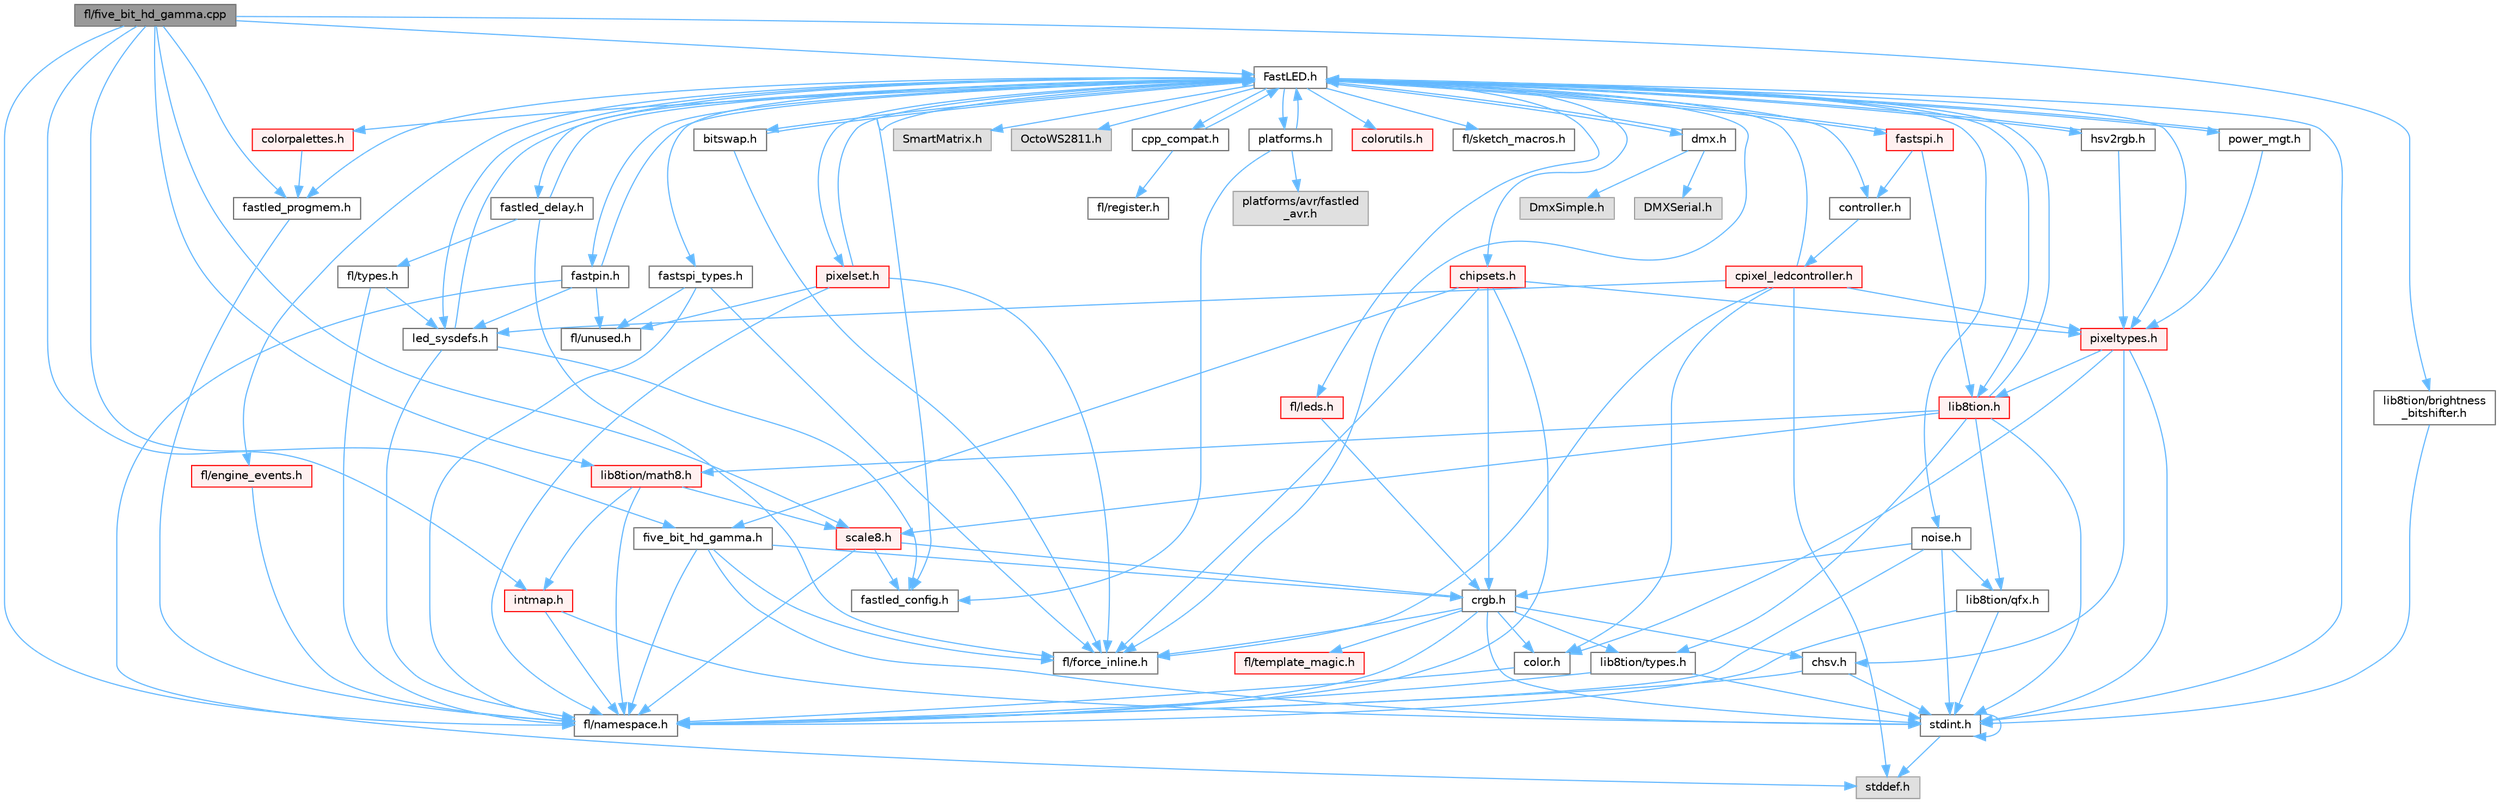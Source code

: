 digraph "fl/five_bit_hd_gamma.cpp"
{
 // INTERACTIVE_SVG=YES
 // LATEX_PDF_SIZE
  bgcolor="transparent";
  edge [fontname=Helvetica,fontsize=10,labelfontname=Helvetica,labelfontsize=10];
  node [fontname=Helvetica,fontsize=10,shape=box,height=0.2,width=0.4];
  Node1 [id="Node000001",label="fl/five_bit_hd_gamma.cpp",height=0.2,width=0.4,color="gray40", fillcolor="grey60", style="filled", fontcolor="black",tooltip="Defines functions for five-bit gamma correction."];
  Node1 -> Node2 [id="edge1_Node000001_Node000002",color="steelblue1",style="solid",tooltip=" "];
  Node2 [id="Node000002",label="five_bit_hd_gamma.h",height=0.2,width=0.4,color="grey40", fillcolor="white", style="filled",URL="$dc/d44/five__bit__hd__gamma_8h.html",tooltip="Declares functions for five-bit gamma correction."];
  Node2 -> Node3 [id="edge2_Node000002_Node000003",color="steelblue1",style="solid",tooltip=" "];
  Node3 [id="Node000003",label="stdint.h",height=0.2,width=0.4,color="grey40", fillcolor="white", style="filled",URL="$df/dd8/stdint_8h.html",tooltip=" "];
  Node3 -> Node4 [id="edge3_Node000003_Node000004",color="steelblue1",style="solid",tooltip=" "];
  Node4 [id="Node000004",label="stddef.h",height=0.2,width=0.4,color="grey60", fillcolor="#E0E0E0", style="filled",tooltip=" "];
  Node3 -> Node3 [id="edge4_Node000003_Node000003",color="steelblue1",style="solid",tooltip=" "];
  Node2 -> Node5 [id="edge5_Node000002_Node000005",color="steelblue1",style="solid",tooltip=" "];
  Node5 [id="Node000005",label="crgb.h",height=0.2,width=0.4,color="grey40", fillcolor="white", style="filled",URL="$db/dd1/crgb_8h.html",tooltip="Defines the red, green, and blue (RGB) pixel struct."];
  Node5 -> Node3 [id="edge6_Node000005_Node000003",color="steelblue1",style="solid",tooltip=" "];
  Node5 -> Node6 [id="edge7_Node000005_Node000006",color="steelblue1",style="solid",tooltip=" "];
  Node6 [id="Node000006",label="chsv.h",height=0.2,width=0.4,color="grey40", fillcolor="white", style="filled",URL="$d8/dd0/chsv_8h.html",tooltip="Defines the hue, saturation, and value (HSV) pixel struct."];
  Node6 -> Node3 [id="edge8_Node000006_Node000003",color="steelblue1",style="solid",tooltip=" "];
  Node6 -> Node7 [id="edge9_Node000006_Node000007",color="steelblue1",style="solid",tooltip=" "];
  Node7 [id="Node000007",label="fl/namespace.h",height=0.2,width=0.4,color="grey40", fillcolor="white", style="filled",URL="$df/d2a/namespace_8h.html",tooltip="Implements the FastLED namespace macros."];
  Node5 -> Node7 [id="edge10_Node000005_Node000007",color="steelblue1",style="solid",tooltip=" "];
  Node5 -> Node8 [id="edge11_Node000005_Node000008",color="steelblue1",style="solid",tooltip=" "];
  Node8 [id="Node000008",label="color.h",height=0.2,width=0.4,color="grey40", fillcolor="white", style="filled",URL="$d2/d6b/src_2color_8h.html",tooltip="Contains definitions for color correction and temperature."];
  Node8 -> Node7 [id="edge12_Node000008_Node000007",color="steelblue1",style="solid",tooltip=" "];
  Node5 -> Node9 [id="edge13_Node000005_Node000009",color="steelblue1",style="solid",tooltip=" "];
  Node9 [id="Node000009",label="lib8tion/types.h",height=0.2,width=0.4,color="grey40", fillcolor="white", style="filled",URL="$d9/ddf/lib8tion_2types_8h.html",tooltip="Defines fractional types used for lib8tion functions."];
  Node9 -> Node3 [id="edge14_Node000009_Node000003",color="steelblue1",style="solid",tooltip=" "];
  Node9 -> Node7 [id="edge15_Node000009_Node000007",color="steelblue1",style="solid",tooltip=" "];
  Node5 -> Node10 [id="edge16_Node000005_Node000010",color="steelblue1",style="solid",tooltip=" "];
  Node10 [id="Node000010",label="fl/force_inline.h",height=0.2,width=0.4,color="grey40", fillcolor="white", style="filled",URL="$d4/d64/force__inline_8h.html",tooltip=" "];
  Node5 -> Node11 [id="edge17_Node000005_Node000011",color="steelblue1",style="solid",tooltip=" "];
  Node11 [id="Node000011",label="fl/template_magic.h",height=0.2,width=0.4,color="red", fillcolor="#FFF0F0", style="filled",URL="$d8/d0c/template__magic_8h.html",tooltip=" "];
  Node2 -> Node10 [id="edge18_Node000002_Node000010",color="steelblue1",style="solid",tooltip=" "];
  Node2 -> Node7 [id="edge19_Node000002_Node000007",color="steelblue1",style="solid",tooltip=" "];
  Node1 -> Node13 [id="edge20_Node000001_Node000013",color="steelblue1",style="solid",tooltip=" "];
  Node13 [id="Node000013",label="FastLED.h",height=0.2,width=0.4,color="grey40", fillcolor="white", style="filled",URL="$db/d97/_fast_l_e_d_8h.html",tooltip="central include file for FastLED, defines the CFastLED class/object"];
  Node13 -> Node3 [id="edge21_Node000013_Node000003",color="steelblue1",style="solid",tooltip=" "];
  Node13 -> Node14 [id="edge22_Node000013_Node000014",color="steelblue1",style="solid",tooltip=" "];
  Node14 [id="Node000014",label="SmartMatrix.h",height=0.2,width=0.4,color="grey60", fillcolor="#E0E0E0", style="filled",tooltip=" "];
  Node13 -> Node15 [id="edge23_Node000013_Node000015",color="steelblue1",style="solid",tooltip=" "];
  Node15 [id="Node000015",label="OctoWS2811.h",height=0.2,width=0.4,color="grey60", fillcolor="#E0E0E0", style="filled",tooltip=" "];
  Node13 -> Node10 [id="edge24_Node000013_Node000010",color="steelblue1",style="solid",tooltip=" "];
  Node13 -> Node16 [id="edge25_Node000013_Node000016",color="steelblue1",style="solid",tooltip=" "];
  Node16 [id="Node000016",label="cpp_compat.h",height=0.2,width=0.4,color="grey40", fillcolor="white", style="filled",URL="$d9/d13/cpp__compat_8h.html",tooltip="Compatibility functions based on C++ version."];
  Node16 -> Node13 [id="edge26_Node000016_Node000013",color="steelblue1",style="solid",tooltip=" "];
  Node16 -> Node17 [id="edge27_Node000016_Node000017",color="steelblue1",style="solid",tooltip=" "];
  Node17 [id="Node000017",label="fl/register.h",height=0.2,width=0.4,color="grey40", fillcolor="white", style="filled",URL="$df/d80/register_8h.html",tooltip=" "];
  Node13 -> Node18 [id="edge28_Node000013_Node000018",color="steelblue1",style="solid",tooltip=" "];
  Node18 [id="Node000018",label="fastled_config.h",height=0.2,width=0.4,color="grey40", fillcolor="white", style="filled",URL="$d5/d11/fastled__config_8h.html",tooltip="Contains definitions that can be used to configure FastLED at compile time."];
  Node13 -> Node19 [id="edge29_Node000013_Node000019",color="steelblue1",style="solid",tooltip=" "];
  Node19 [id="Node000019",label="led_sysdefs.h",height=0.2,width=0.4,color="grey40", fillcolor="white", style="filled",URL="$d9/d3e/led__sysdefs_8h.html",tooltip="Determines which platform system definitions to include."];
  Node19 -> Node13 [id="edge30_Node000019_Node000013",color="steelblue1",style="solid",tooltip=" "];
  Node19 -> Node18 [id="edge31_Node000019_Node000018",color="steelblue1",style="solid",tooltip=" "];
  Node19 -> Node7 [id="edge32_Node000019_Node000007",color="steelblue1",style="solid",tooltip=" "];
  Node13 -> Node20 [id="edge33_Node000013_Node000020",color="steelblue1",style="solid",tooltip=" "];
  Node20 [id="Node000020",label="fastled_delay.h",height=0.2,width=0.4,color="grey40", fillcolor="white", style="filled",URL="$d0/da8/fastled__delay_8h.html",tooltip="Utility functions and classes for managing delay cycles."];
  Node20 -> Node13 [id="edge34_Node000020_Node000013",color="steelblue1",style="solid",tooltip=" "];
  Node20 -> Node21 [id="edge35_Node000020_Node000021",color="steelblue1",style="solid",tooltip=" "];
  Node21 [id="Node000021",label="fl/types.h",height=0.2,width=0.4,color="grey40", fillcolor="white", style="filled",URL="$d7/da1/fl_2types_8h.html",tooltip=" "];
  Node21 -> Node7 [id="edge36_Node000021_Node000007",color="steelblue1",style="solid",tooltip=" "];
  Node21 -> Node19 [id="edge37_Node000021_Node000019",color="steelblue1",style="solid",tooltip=" "];
  Node20 -> Node10 [id="edge38_Node000020_Node000010",color="steelblue1",style="solid",tooltip=" "];
  Node13 -> Node22 [id="edge39_Node000013_Node000022",color="steelblue1",style="solid",tooltip=" "];
  Node22 [id="Node000022",label="bitswap.h",height=0.2,width=0.4,color="grey40", fillcolor="white", style="filled",URL="$de/ded/bitswap_8h.html",tooltip="Functions for doing a rotation of bits/bytes used by parallel output."];
  Node22 -> Node13 [id="edge40_Node000022_Node000013",color="steelblue1",style="solid",tooltip=" "];
  Node22 -> Node10 [id="edge41_Node000022_Node000010",color="steelblue1",style="solid",tooltip=" "];
  Node13 -> Node23 [id="edge42_Node000013_Node000023",color="steelblue1",style="solid",tooltip=" "];
  Node23 [id="Node000023",label="controller.h",height=0.2,width=0.4,color="grey40", fillcolor="white", style="filled",URL="$d2/dd9/controller_8h.html",tooltip="deprecated: base definitions used by led controllers for writing out led data"];
  Node23 -> Node24 [id="edge43_Node000023_Node000024",color="steelblue1",style="solid",tooltip=" "];
  Node24 [id="Node000024",label="cpixel_ledcontroller.h",height=0.2,width=0.4,color="red", fillcolor="#FFF0F0", style="filled",URL="$d9/d57/cpixel__ledcontroller_8h.html",tooltip="defines the templated version of the CLEDController class"];
  Node24 -> Node4 [id="edge44_Node000024_Node000004",color="steelblue1",style="solid",tooltip=" "];
  Node24 -> Node13 [id="edge45_Node000024_Node000013",color="steelblue1",style="solid",tooltip=" "];
  Node24 -> Node19 [id="edge46_Node000024_Node000019",color="steelblue1",style="solid",tooltip=" "];
  Node24 -> Node25 [id="edge47_Node000024_Node000025",color="steelblue1",style="solid",tooltip=" "];
  Node25 [id="Node000025",label="pixeltypes.h",height=0.2,width=0.4,color="red", fillcolor="#FFF0F0", style="filled",URL="$d2/dba/pixeltypes_8h.html",tooltip="Includes defintions for RGB and HSV pixels."];
  Node25 -> Node3 [id="edge48_Node000025_Node000003",color="steelblue1",style="solid",tooltip=" "];
  Node25 -> Node26 [id="edge49_Node000025_Node000026",color="steelblue1",style="solid",tooltip=" "];
  Node26 [id="Node000026",label="lib8tion.h",height=0.2,width=0.4,color="red", fillcolor="#FFF0F0", style="filled",URL="$df/da5/lib8tion_8h.html",tooltip="Fast, efficient 8-bit math functions specifically designed for high-performance LED programming."];
  Node26 -> Node13 [id="edge50_Node000026_Node000013",color="steelblue1",style="solid",tooltip=" "];
  Node26 -> Node9 [id="edge51_Node000026_Node000009",color="steelblue1",style="solid",tooltip=" "];
  Node26 -> Node3 [id="edge52_Node000026_Node000003",color="steelblue1",style="solid",tooltip=" "];
  Node26 -> Node28 [id="edge53_Node000026_Node000028",color="steelblue1",style="solid",tooltip=" "];
  Node28 [id="Node000028",label="lib8tion/qfx.h",height=0.2,width=0.4,color="grey40", fillcolor="white", style="filled",URL="$d2/d19/qfx_8h.html",tooltip=" "];
  Node28 -> Node3 [id="edge54_Node000028_Node000003",color="steelblue1",style="solid",tooltip=" "];
  Node28 -> Node7 [id="edge55_Node000028_Node000007",color="steelblue1",style="solid",tooltip=" "];
  Node26 -> Node47 [id="edge56_Node000026_Node000047",color="steelblue1",style="solid",tooltip=" "];
  Node47 [id="Node000047",label="lib8tion/math8.h",height=0.2,width=0.4,color="red", fillcolor="#FFF0F0", style="filled",URL="$d5/dd1/math8_8h.html",tooltip="Fast, efficient 8-bit math functions specifically designed for high-performance LED programming."];
  Node47 -> Node48 [id="edge57_Node000047_Node000048",color="steelblue1",style="solid",tooltip=" "];
  Node48 [id="Node000048",label="scale8.h",height=0.2,width=0.4,color="red", fillcolor="#FFF0F0", style="filled",URL="$db/d91/scale8_8h.html",tooltip="Fast, efficient 8-bit scaling functions specifically designed for high-performance LED programming."];
  Node48 -> Node5 [id="edge58_Node000048_Node000005",color="steelblue1",style="solid",tooltip=" "];
  Node48 -> Node7 [id="edge59_Node000048_Node000007",color="steelblue1",style="solid",tooltip=" "];
  Node48 -> Node18 [id="edge60_Node000048_Node000018",color="steelblue1",style="solid",tooltip=" "];
  Node47 -> Node49 [id="edge61_Node000047_Node000049",color="steelblue1",style="solid",tooltip=" "];
  Node49 [id="Node000049",label="intmap.h",height=0.2,width=0.4,color="red", fillcolor="#FFF0F0", style="filled",URL="$d8/d54/intmap_8h.html",tooltip="Defines integer mapping functions."];
  Node49 -> Node7 [id="edge62_Node000049_Node000007",color="steelblue1",style="solid",tooltip=" "];
  Node49 -> Node3 [id="edge63_Node000049_Node000003",color="steelblue1",style="solid",tooltip=" "];
  Node47 -> Node7 [id="edge64_Node000047_Node000007",color="steelblue1",style="solid",tooltip=" "];
  Node26 -> Node48 [id="edge65_Node000026_Node000048",color="steelblue1",style="solid",tooltip=" "];
  Node25 -> Node8 [id="edge66_Node000025_Node000008",color="steelblue1",style="solid",tooltip=" "];
  Node25 -> Node6 [id="edge67_Node000025_Node000006",color="steelblue1",style="solid",tooltip=" "];
  Node24 -> Node8 [id="edge68_Node000024_Node000008",color="steelblue1",style="solid",tooltip=" "];
  Node24 -> Node10 [id="edge69_Node000024_Node000010",color="steelblue1",style="solid",tooltip=" "];
  Node13 -> Node70 [id="edge70_Node000013_Node000070",color="steelblue1",style="solid",tooltip=" "];
  Node70 [id="Node000070",label="fastpin.h",height=0.2,width=0.4,color="grey40", fillcolor="white", style="filled",URL="$db/d65/fastpin_8h.html",tooltip="Class base definitions for defining fast pin access."];
  Node70 -> Node13 [id="edge71_Node000070_Node000013",color="steelblue1",style="solid",tooltip=" "];
  Node70 -> Node19 [id="edge72_Node000070_Node000019",color="steelblue1",style="solid",tooltip=" "];
  Node70 -> Node4 [id="edge73_Node000070_Node000004",color="steelblue1",style="solid",tooltip=" "];
  Node70 -> Node42 [id="edge74_Node000070_Node000042",color="steelblue1",style="solid",tooltip=" "];
  Node42 [id="Node000042",label="fl/unused.h",height=0.2,width=0.4,color="grey40", fillcolor="white", style="filled",URL="$d8/d4b/unused_8h.html",tooltip=" "];
  Node13 -> Node71 [id="edge75_Node000013_Node000071",color="steelblue1",style="solid",tooltip=" "];
  Node71 [id="Node000071",label="fastspi_types.h",height=0.2,width=0.4,color="grey40", fillcolor="white", style="filled",URL="$d2/ddb/fastspi__types_8h.html",tooltip="Data types and constants used by SPI interfaces."];
  Node71 -> Node10 [id="edge76_Node000071_Node000010",color="steelblue1",style="solid",tooltip=" "];
  Node71 -> Node7 [id="edge77_Node000071_Node000007",color="steelblue1",style="solid",tooltip=" "];
  Node71 -> Node42 [id="edge78_Node000071_Node000042",color="steelblue1",style="solid",tooltip=" "];
  Node13 -> Node72 [id="edge79_Node000013_Node000072",color="steelblue1",style="solid",tooltip=" "];
  Node72 [id="Node000072",label="dmx.h",height=0.2,width=0.4,color="grey40", fillcolor="white", style="filled",URL="$d3/de1/dmx_8h.html",tooltip="Defines the DMX512-based LED controllers."];
  Node72 -> Node13 [id="edge80_Node000072_Node000013",color="steelblue1",style="solid",tooltip=" "];
  Node72 -> Node73 [id="edge81_Node000072_Node000073",color="steelblue1",style="solid",tooltip=" "];
  Node73 [id="Node000073",label="DmxSimple.h",height=0.2,width=0.4,color="grey60", fillcolor="#E0E0E0", style="filled",tooltip=" "];
  Node72 -> Node74 [id="edge82_Node000072_Node000074",color="steelblue1",style="solid",tooltip=" "];
  Node74 [id="Node000074",label="DMXSerial.h",height=0.2,width=0.4,color="grey60", fillcolor="#E0E0E0", style="filled",tooltip=" "];
  Node13 -> Node75 [id="edge83_Node000013_Node000075",color="steelblue1",style="solid",tooltip=" "];
  Node75 [id="Node000075",label="platforms.h",height=0.2,width=0.4,color="grey40", fillcolor="white", style="filled",URL="$da/dc9/platforms_8h.html",tooltip="Determines which platforms headers to include."];
  Node75 -> Node13 [id="edge84_Node000075_Node000013",color="steelblue1",style="solid",tooltip=" "];
  Node75 -> Node18 [id="edge85_Node000075_Node000018",color="steelblue1",style="solid",tooltip=" "];
  Node75 -> Node76 [id="edge86_Node000075_Node000076",color="steelblue1",style="solid",tooltip=" "];
  Node76 [id="Node000076",label="platforms/avr/fastled\l_avr.h",height=0.2,width=0.4,color="grey60", fillcolor="#E0E0E0", style="filled",tooltip=" "];
  Node13 -> Node77 [id="edge87_Node000013_Node000077",color="steelblue1",style="solid",tooltip=" "];
  Node77 [id="Node000077",label="fastled_progmem.h",height=0.2,width=0.4,color="grey40", fillcolor="white", style="filled",URL="$df/dab/fastled__progmem_8h.html",tooltip="Wrapper definitions to allow seamless use of PROGMEM in environments that have it."];
  Node77 -> Node7 [id="edge88_Node000077_Node000007",color="steelblue1",style="solid",tooltip=" "];
  Node13 -> Node26 [id="edge89_Node000013_Node000026",color="steelblue1",style="solid",tooltip=" "];
  Node13 -> Node25 [id="edge90_Node000013_Node000025",color="steelblue1",style="solid",tooltip=" "];
  Node13 -> Node78 [id="edge91_Node000013_Node000078",color="steelblue1",style="solid",tooltip=" "];
  Node78 [id="Node000078",label="hsv2rgb.h",height=0.2,width=0.4,color="grey40", fillcolor="white", style="filled",URL="$de/d9a/hsv2rgb_8h.html",tooltip="Functions to convert from the HSV colorspace to the RGB colorspace."];
  Node78 -> Node13 [id="edge92_Node000078_Node000013",color="steelblue1",style="solid",tooltip=" "];
  Node78 -> Node25 [id="edge93_Node000078_Node000025",color="steelblue1",style="solid",tooltip=" "];
  Node13 -> Node79 [id="edge94_Node000013_Node000079",color="steelblue1",style="solid",tooltip=" "];
  Node79 [id="Node000079",label="colorutils.h",height=0.2,width=0.4,color="red", fillcolor="#FFF0F0", style="filled",URL="$d1/dfb/colorutils_8h.html",tooltip=" "];
  Node13 -> Node84 [id="edge95_Node000013_Node000084",color="steelblue1",style="solid",tooltip=" "];
  Node84 [id="Node000084",label="pixelset.h",height=0.2,width=0.4,color="red", fillcolor="#FFF0F0", style="filled",URL="$d4/d46/pixelset_8h.html",tooltip="Declares classes for managing logical groups of LEDs."];
  Node84 -> Node10 [id="edge96_Node000084_Node000010",color="steelblue1",style="solid",tooltip=" "];
  Node84 -> Node7 [id="edge97_Node000084_Node000007",color="steelblue1",style="solid",tooltip=" "];
  Node84 -> Node42 [id="edge98_Node000084_Node000042",color="steelblue1",style="solid",tooltip=" "];
  Node84 -> Node13 [id="edge99_Node000084_Node000013",color="steelblue1",style="solid",tooltip=" "];
  Node13 -> Node85 [id="edge100_Node000013_Node000085",color="steelblue1",style="solid",tooltip=" "];
  Node85 [id="Node000085",label="colorpalettes.h",height=0.2,width=0.4,color="red", fillcolor="#FFF0F0", style="filled",URL="$dc/dcc/colorpalettes_8h.html",tooltip="Declarations for the predefined color palettes supplied by FastLED."];
  Node85 -> Node77 [id="edge101_Node000085_Node000077",color="steelblue1",style="solid",tooltip=" "];
  Node13 -> Node86 [id="edge102_Node000013_Node000086",color="steelblue1",style="solid",tooltip=" "];
  Node86 [id="Node000086",label="noise.h",height=0.2,width=0.4,color="grey40", fillcolor="white", style="filled",URL="$d1/d31/noise_8h.html",tooltip="Functions to generate and fill arrays with noise."];
  Node86 -> Node3 [id="edge103_Node000086_Node000003",color="steelblue1",style="solid",tooltip=" "];
  Node86 -> Node5 [id="edge104_Node000086_Node000005",color="steelblue1",style="solid",tooltip=" "];
  Node86 -> Node7 [id="edge105_Node000086_Node000007",color="steelblue1",style="solid",tooltip=" "];
  Node86 -> Node28 [id="edge106_Node000086_Node000028",color="steelblue1",style="solid",tooltip=" "];
  Node13 -> Node87 [id="edge107_Node000013_Node000087",color="steelblue1",style="solid",tooltip=" "];
  Node87 [id="Node000087",label="power_mgt.h",height=0.2,width=0.4,color="grey40", fillcolor="white", style="filled",URL="$dc/d5b/power__mgt_8h.html",tooltip="Functions to limit the power used by FastLED."];
  Node87 -> Node13 [id="edge108_Node000087_Node000013",color="steelblue1",style="solid",tooltip=" "];
  Node87 -> Node25 [id="edge109_Node000087_Node000025",color="steelblue1",style="solid",tooltip=" "];
  Node13 -> Node88 [id="edge110_Node000013_Node000088",color="steelblue1",style="solid",tooltip=" "];
  Node88 [id="Node000088",label="fastspi.h",height=0.2,width=0.4,color="red", fillcolor="#FFF0F0", style="filled",URL="$d6/ddc/fastspi_8h.html",tooltip="Serial peripheral interface (SPI) definitions per platform."];
  Node88 -> Node13 [id="edge111_Node000088_Node000013",color="steelblue1",style="solid",tooltip=" "];
  Node88 -> Node23 [id="edge112_Node000088_Node000023",color="steelblue1",style="solid",tooltip=" "];
  Node88 -> Node26 [id="edge113_Node000088_Node000026",color="steelblue1",style="solid",tooltip=" "];
  Node13 -> Node90 [id="edge114_Node000013_Node000090",color="steelblue1",style="solid",tooltip=" "];
  Node90 [id="Node000090",label="chipsets.h",height=0.2,width=0.4,color="red", fillcolor="#FFF0F0", style="filled",URL="$db/d66/chipsets_8h.html",tooltip="Contains the bulk of the definitions for the various LED chipsets supported."];
  Node90 -> Node25 [id="edge115_Node000090_Node000025",color="steelblue1",style="solid",tooltip=" "];
  Node90 -> Node2 [id="edge116_Node000090_Node000002",color="steelblue1",style="solid",tooltip=" "];
  Node90 -> Node10 [id="edge117_Node000090_Node000010",color="steelblue1",style="solid",tooltip=" "];
  Node90 -> Node5 [id="edge118_Node000090_Node000005",color="steelblue1",style="solid",tooltip=" "];
  Node90 -> Node7 [id="edge119_Node000090_Node000007",color="steelblue1",style="solid",tooltip=" "];
  Node13 -> Node59 [id="edge120_Node000013_Node000059",color="steelblue1",style="solid",tooltip=" "];
  Node59 [id="Node000059",label="fl/engine_events.h",height=0.2,width=0.4,color="red", fillcolor="#FFF0F0", style="filled",URL="$db/dc0/engine__events_8h.html",tooltip=" "];
  Node59 -> Node7 [id="edge121_Node000059_Node000007",color="steelblue1",style="solid",tooltip=" "];
  Node13 -> Node91 [id="edge122_Node000013_Node000091",color="steelblue1",style="solid",tooltip=" "];
  Node91 [id="Node000091",label="fl/leds.h",height=0.2,width=0.4,color="red", fillcolor="#FFF0F0", style="filled",URL="$da/d78/leds_8h.html",tooltip=" "];
  Node91 -> Node5 [id="edge123_Node000091_Node000005",color="steelblue1",style="solid",tooltip=" "];
  Node13 -> Node92 [id="edge124_Node000013_Node000092",color="steelblue1",style="solid",tooltip=" "];
  Node92 [id="Node000092",label="fl/sketch_macros.h",height=0.2,width=0.4,color="grey40", fillcolor="white", style="filled",URL="$d1/dbc/sketch__macros_8h.html",tooltip=" "];
  Node1 -> Node77 [id="edge125_Node000001_Node000077",color="steelblue1",style="solid",tooltip=" "];
  Node1 -> Node7 [id="edge126_Node000001_Node000007",color="steelblue1",style="solid",tooltip=" "];
  Node1 -> Node93 [id="edge127_Node000001_Node000093",color="steelblue1",style="solid",tooltip=" "];
  Node93 [id="Node000093",label="lib8tion/brightness\l_bitshifter.h",height=0.2,width=0.4,color="grey40", fillcolor="white", style="filled",URL="$d5/d25/brightness__bitshifter_8h.html",tooltip="Defines brightness bitshifting functions."];
  Node93 -> Node3 [id="edge128_Node000093_Node000003",color="steelblue1",style="solid",tooltip=" "];
  Node1 -> Node49 [id="edge129_Node000001_Node000049",color="steelblue1",style="solid",tooltip=" "];
  Node1 -> Node47 [id="edge130_Node000001_Node000047",color="steelblue1",style="solid",tooltip=" "];
  Node1 -> Node48 [id="edge131_Node000001_Node000048",color="steelblue1",style="solid",tooltip=" "];
}

